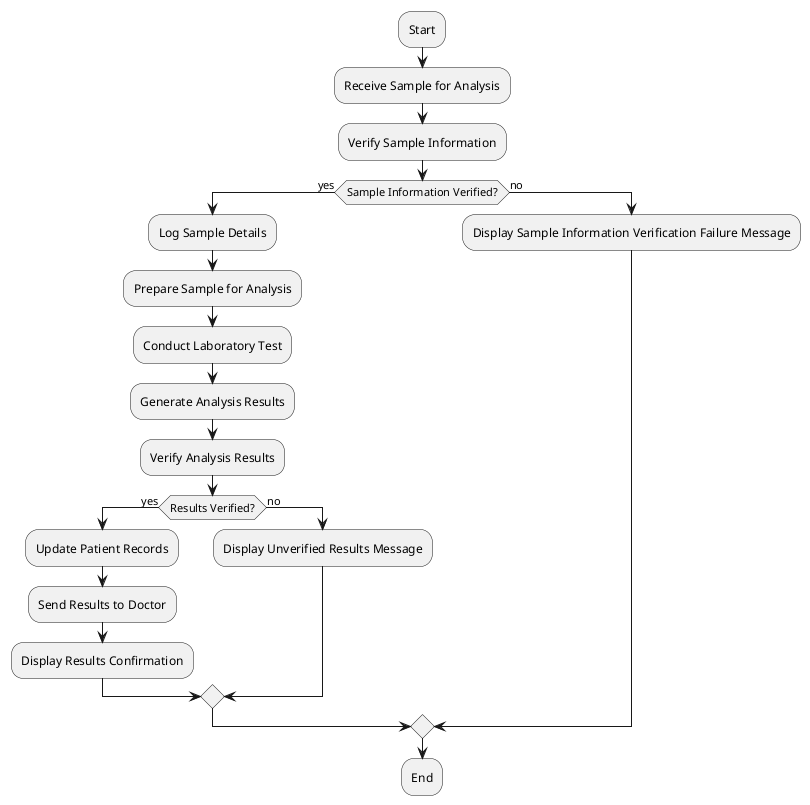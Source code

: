 @startuml Analysis Reception
:Start;
:Receive Sample for Analysis;
:Verify Sample Information;
if (Sample Information Verified?) then (yes)
  :Log Sample Details;
  :Prepare Sample for Analysis;
  :Conduct Laboratory Test;
  :Generate Analysis Results;
  :Verify Analysis Results;
  if (Results Verified?) then (yes)
    :Update Patient Records;
    :Send Results to Doctor;
    :Display Results Confirmation;
  else (no)
    :Display Unverified Results Message;
  endif
else (no)
  :Display Sample Information Verification Failure Message;
endif
:End;
@enduml